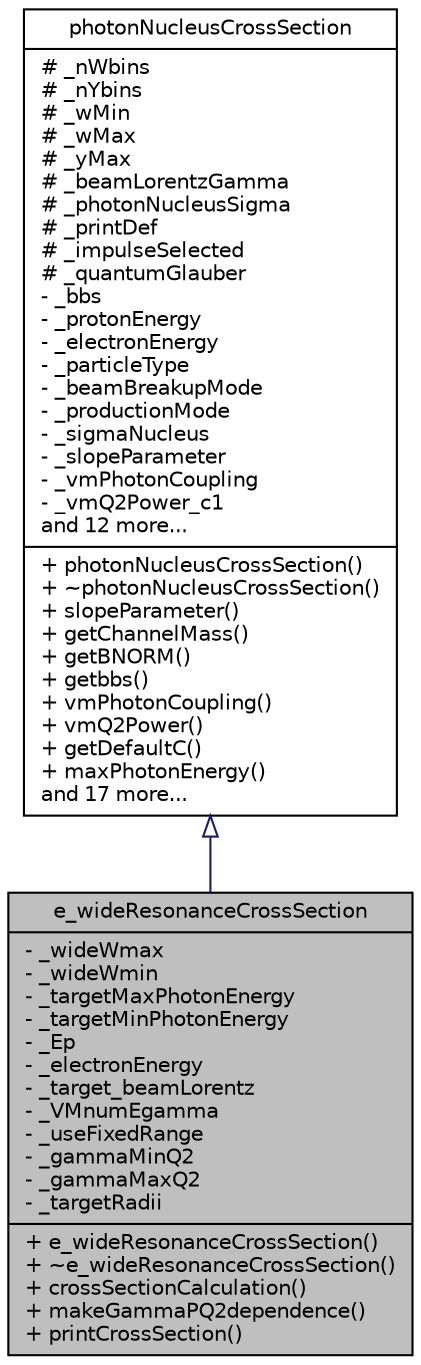 digraph "e_wideResonanceCrossSection"
{
 // LATEX_PDF_SIZE
  bgcolor="transparent";
  edge [fontname="Helvetica",fontsize="10",labelfontname="Helvetica",labelfontsize="10"];
  node [fontname="Helvetica",fontsize="10",shape=record];
  Node0 [label="{e_wideResonanceCrossSection\n|- _wideWmax\l- _wideWmin\l- _targetMaxPhotonEnergy\l- _targetMinPhotonEnergy\l- _Ep\l- _electronEnergy\l- _target_beamLorentz\l- _VMnumEgamma\l- _useFixedRange\l- _gammaMinQ2\l- _gammaMaxQ2\l- _targetRadii\l|+ e_wideResonanceCrossSection()\l+ ~e_wideResonanceCrossSection()\l+ crossSectionCalculation()\l+ makeGammaPQ2dependence()\l+ printCrossSection()\l}",height=0.2,width=0.4,color="black", fillcolor="grey75", style="filled", fontcolor="black",tooltip=" "];
  Node1 -> Node0 [dir="back",color="midnightblue",fontsize="10",style="solid",arrowtail="onormal",fontname="Helvetica"];
  Node1 [label="{photonNucleusCrossSection\n|# _nWbins\l# _nYbins\l# _wMin\l# _wMax\l# _yMax\l# _beamLorentzGamma\l# _photonNucleusSigma\l# _printDef\l# _impulseSelected\l# _quantumGlauber\l- _bbs\l- _protonEnergy\l- _electronEnergy\l- _particleType\l- _beamBreakupMode\l- _productionMode\l- _sigmaNucleus\l- _slopeParameter\l- _vmPhotonCoupling\l- _vmQ2Power_c1\land 12 more...\l|+ photonNucleusCrossSection()\l+ ~photonNucleusCrossSection()\l+ slopeParameter()\l+ getChannelMass()\l+ getBNORM()\l+ getbbs()\l+ vmPhotonCoupling()\l+ vmQ2Power()\l+ getDefaultC()\l+ maxPhotonEnergy()\land 17 more...\l}",height=0.2,width=0.4,color="black",URL="$classphotonNucleusCrossSection.html",tooltip=" "];
}
